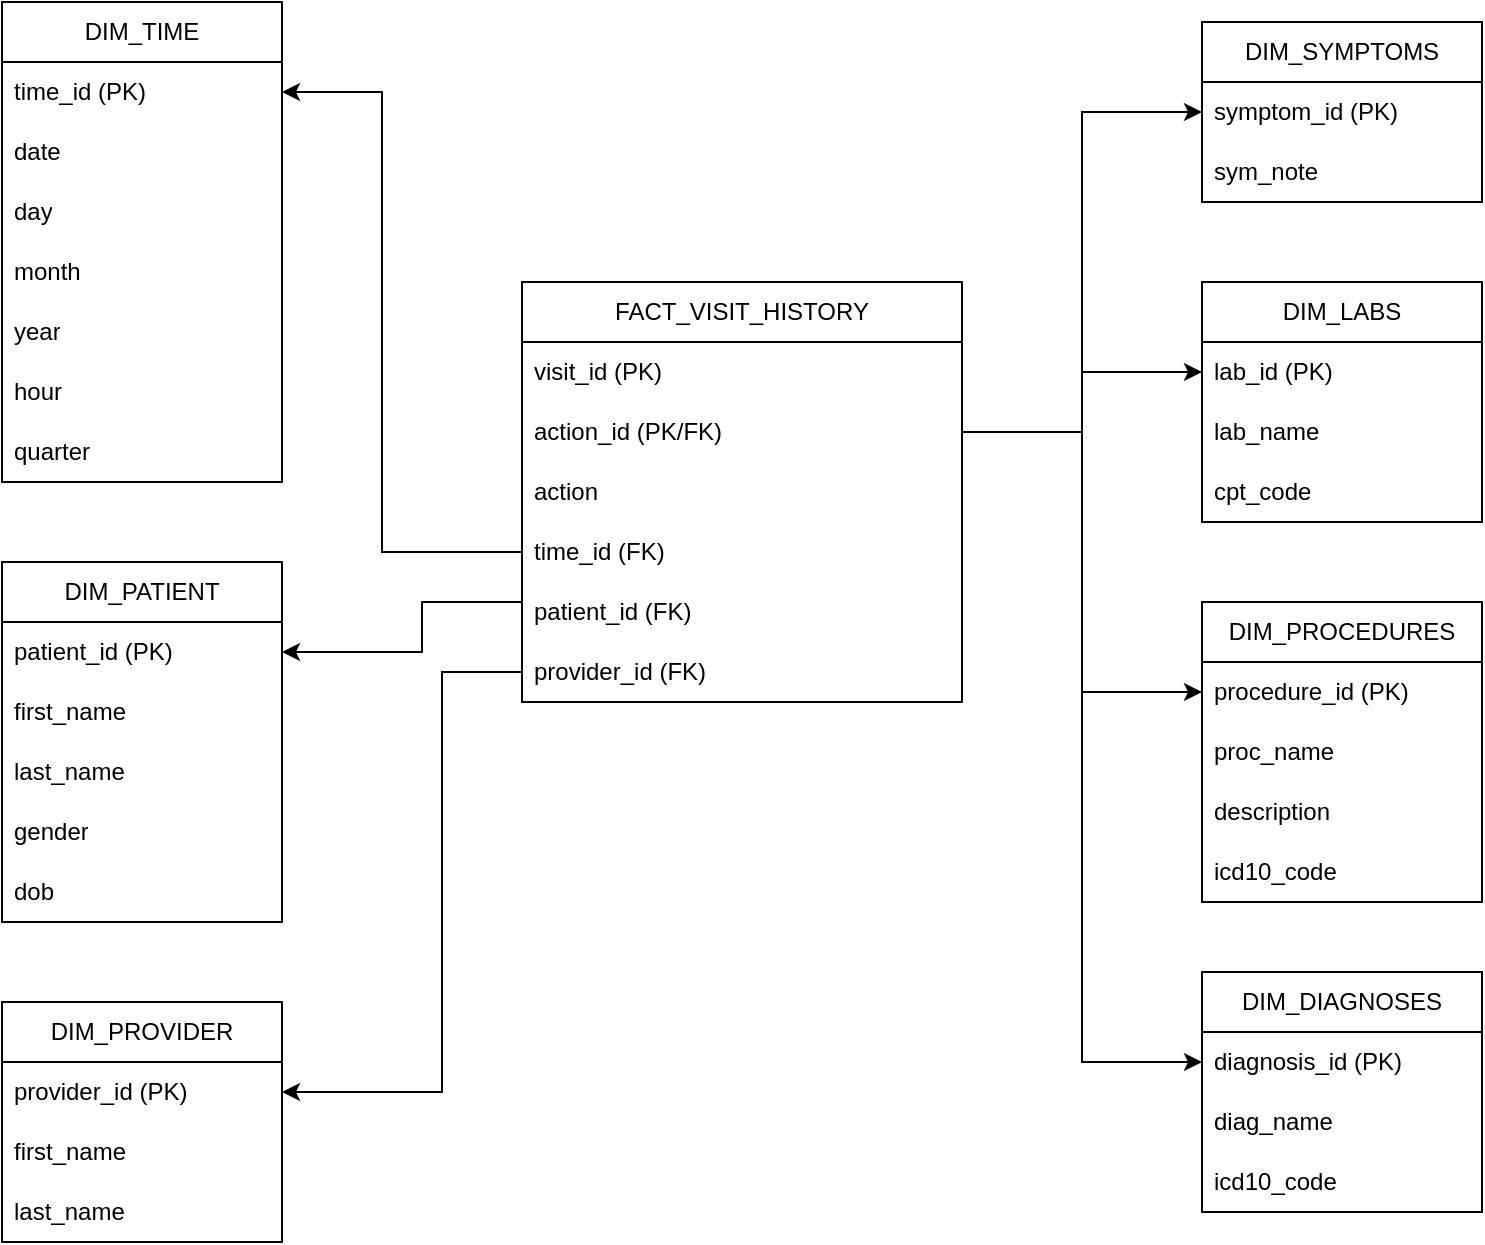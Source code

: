 <mxfile version="27.0.9">
  <diagram name="Page-1" id="A3zh73i4j1TpFUD3K1uN">
    <mxGraphModel dx="942" dy="1663" grid="1" gridSize="10" guides="1" tooltips="1" connect="1" arrows="1" fold="1" page="1" pageScale="1" pageWidth="850" pageHeight="1100" math="0" shadow="0">
      <root>
        <mxCell id="0" />
        <mxCell id="1" parent="0" />
        <mxCell id="DLNXsr5lxC3770AfFGbQ-2" value="FACT_VISIT_HISTORY" style="swimlane;fontStyle=0;childLayout=stackLayout;horizontal=1;startSize=30;horizontalStack=0;resizeParent=1;resizeParentMax=0;resizeLast=0;collapsible=1;marginBottom=0;whiteSpace=wrap;html=1;" parent="1" vertex="1">
          <mxGeometry x="311" y="-790" width="220" height="210" as="geometry">
            <mxRectangle x="210" y="70" width="170" height="30" as="alternateBounds" />
          </mxGeometry>
        </mxCell>
        <mxCell id="DLNXsr5lxC3770AfFGbQ-3" value="visit_id (PK)" style="text;strokeColor=none;fillColor=none;align=left;verticalAlign=middle;spacingLeft=4;spacingRight=4;overflow=hidden;points=[[0,0.5],[1,0.5]];portConstraint=eastwest;rotatable=0;whiteSpace=wrap;html=1;" parent="DLNXsr5lxC3770AfFGbQ-2" vertex="1">
          <mxGeometry y="30" width="220" height="30" as="geometry" />
        </mxCell>
        <mxCell id="DLNXsr5lxC3770AfFGbQ-8" value="action_id (PK/FK)" style="text;strokeColor=none;fillColor=none;align=left;verticalAlign=middle;spacingLeft=4;spacingRight=4;overflow=hidden;points=[[0,0.5],[1,0.5]];portConstraint=eastwest;rotatable=0;whiteSpace=wrap;html=1;" parent="DLNXsr5lxC3770AfFGbQ-2" vertex="1">
          <mxGeometry y="60" width="220" height="30" as="geometry" />
        </mxCell>
        <mxCell id="DLNXsr5lxC3770AfFGbQ-7" value="action" style="text;strokeColor=none;fillColor=none;align=left;verticalAlign=middle;spacingLeft=4;spacingRight=4;overflow=hidden;points=[[0,0.5],[1,0.5]];portConstraint=eastwest;rotatable=0;whiteSpace=wrap;html=1;" parent="DLNXsr5lxC3770AfFGbQ-2" vertex="1">
          <mxGeometry y="90" width="220" height="30" as="geometry" />
        </mxCell>
        <mxCell id="DLNXsr5lxC3770AfFGbQ-10" value="time_id (FK)" style="text;strokeColor=none;fillColor=none;align=left;verticalAlign=middle;spacingLeft=4;spacingRight=4;overflow=hidden;points=[[0,0.5],[1,0.5]];portConstraint=eastwest;rotatable=0;whiteSpace=wrap;html=1;" parent="DLNXsr5lxC3770AfFGbQ-2" vertex="1">
          <mxGeometry y="120" width="220" height="30" as="geometry" />
        </mxCell>
        <mxCell id="DLNXsr5lxC3770AfFGbQ-4" value="patient_id (FK)" style="text;strokeColor=none;fillColor=none;align=left;verticalAlign=middle;spacingLeft=4;spacingRight=4;overflow=hidden;points=[[0,0.5],[1,0.5]];portConstraint=eastwest;rotatable=0;whiteSpace=wrap;html=1;" parent="DLNXsr5lxC3770AfFGbQ-2" vertex="1">
          <mxGeometry y="150" width="220" height="30" as="geometry" />
        </mxCell>
        <mxCell id="DLNXsr5lxC3770AfFGbQ-5" value="provider_id&amp;nbsp;(FK)" style="text;strokeColor=none;fillColor=none;align=left;verticalAlign=middle;spacingLeft=4;spacingRight=4;overflow=hidden;points=[[0,0.5],[1,0.5]];portConstraint=eastwest;rotatable=0;whiteSpace=wrap;html=1;" parent="DLNXsr5lxC3770AfFGbQ-2" vertex="1">
          <mxGeometry y="180" width="220" height="30" as="geometry" />
        </mxCell>
        <mxCell id="DLNXsr5lxC3770AfFGbQ-14" value="DIM_TIME" style="swimlane;fontStyle=0;childLayout=stackLayout;horizontal=1;startSize=30;horizontalStack=0;resizeParent=1;resizeParentMax=0;resizeLast=0;collapsible=1;marginBottom=0;whiteSpace=wrap;html=1;" parent="1" vertex="1">
          <mxGeometry x="51" y="-930" width="140" height="240" as="geometry" />
        </mxCell>
        <mxCell id="DLNXsr5lxC3770AfFGbQ-15" value="time_id (PK)" style="text;strokeColor=none;fillColor=none;align=left;verticalAlign=middle;spacingLeft=4;spacingRight=4;overflow=hidden;points=[[0,0.5],[1,0.5]];portConstraint=eastwest;rotatable=0;whiteSpace=wrap;html=1;" parent="DLNXsr5lxC3770AfFGbQ-14" vertex="1">
          <mxGeometry y="30" width="140" height="30" as="geometry" />
        </mxCell>
        <mxCell id="DLNXsr5lxC3770AfFGbQ-16" value="date" style="text;strokeColor=none;fillColor=none;align=left;verticalAlign=middle;spacingLeft=4;spacingRight=4;overflow=hidden;points=[[0,0.5],[1,0.5]];portConstraint=eastwest;rotatable=0;whiteSpace=wrap;html=1;" parent="DLNXsr5lxC3770AfFGbQ-14" vertex="1">
          <mxGeometry y="60" width="140" height="30" as="geometry" />
        </mxCell>
        <mxCell id="DLNXsr5lxC3770AfFGbQ-17" value="day" style="text;strokeColor=none;fillColor=none;align=left;verticalAlign=middle;spacingLeft=4;spacingRight=4;overflow=hidden;points=[[0,0.5],[1,0.5]];portConstraint=eastwest;rotatable=0;whiteSpace=wrap;html=1;" parent="DLNXsr5lxC3770AfFGbQ-14" vertex="1">
          <mxGeometry y="90" width="140" height="30" as="geometry" />
        </mxCell>
        <mxCell id="DLNXsr5lxC3770AfFGbQ-18" value="month" style="text;strokeColor=none;fillColor=none;align=left;verticalAlign=middle;spacingLeft=4;spacingRight=4;overflow=hidden;points=[[0,0.5],[1,0.5]];portConstraint=eastwest;rotatable=0;whiteSpace=wrap;html=1;" parent="DLNXsr5lxC3770AfFGbQ-14" vertex="1">
          <mxGeometry y="120" width="140" height="30" as="geometry" />
        </mxCell>
        <mxCell id="DLNXsr5lxC3770AfFGbQ-19" value="year" style="text;strokeColor=none;fillColor=none;align=left;verticalAlign=middle;spacingLeft=4;spacingRight=4;overflow=hidden;points=[[0,0.5],[1,0.5]];portConstraint=eastwest;rotatable=0;whiteSpace=wrap;html=1;" parent="DLNXsr5lxC3770AfFGbQ-14" vertex="1">
          <mxGeometry y="150" width="140" height="30" as="geometry" />
        </mxCell>
        <mxCell id="DLNXsr5lxC3770AfFGbQ-20" value="hour" style="text;strokeColor=none;fillColor=none;align=left;verticalAlign=middle;spacingLeft=4;spacingRight=4;overflow=hidden;points=[[0,0.5],[1,0.5]];portConstraint=eastwest;rotatable=0;whiteSpace=wrap;html=1;" parent="DLNXsr5lxC3770AfFGbQ-14" vertex="1">
          <mxGeometry y="180" width="140" height="30" as="geometry" />
        </mxCell>
        <mxCell id="DLNXsr5lxC3770AfFGbQ-21" value="quarter" style="text;strokeColor=none;fillColor=none;align=left;verticalAlign=middle;spacingLeft=4;spacingRight=4;overflow=hidden;points=[[0,0.5],[1,0.5]];portConstraint=eastwest;rotatable=0;whiteSpace=wrap;html=1;" parent="DLNXsr5lxC3770AfFGbQ-14" vertex="1">
          <mxGeometry y="210" width="140" height="30" as="geometry" />
        </mxCell>
        <mxCell id="L_Xo5fy1KZ5IT5YEGmSx-4" value="DIM_PATIENT" style="swimlane;fontStyle=0;childLayout=stackLayout;horizontal=1;startSize=30;horizontalStack=0;resizeParent=1;resizeParentMax=0;resizeLast=0;collapsible=1;marginBottom=0;whiteSpace=wrap;html=1;" vertex="1" parent="1">
          <mxGeometry x="51" y="-650" width="140" height="180" as="geometry" />
        </mxCell>
        <mxCell id="L_Xo5fy1KZ5IT5YEGmSx-5" value="patient_id (PK)" style="text;strokeColor=none;fillColor=none;align=left;verticalAlign=middle;spacingLeft=4;spacingRight=4;overflow=hidden;points=[[0,0.5],[1,0.5]];portConstraint=eastwest;rotatable=0;whiteSpace=wrap;html=1;" vertex="1" parent="L_Xo5fy1KZ5IT5YEGmSx-4">
          <mxGeometry y="30" width="140" height="30" as="geometry" />
        </mxCell>
        <mxCell id="L_Xo5fy1KZ5IT5YEGmSx-6" value="first_name" style="text;strokeColor=none;fillColor=none;align=left;verticalAlign=middle;spacingLeft=4;spacingRight=4;overflow=hidden;points=[[0,0.5],[1,0.5]];portConstraint=eastwest;rotatable=0;whiteSpace=wrap;html=1;" vertex="1" parent="L_Xo5fy1KZ5IT5YEGmSx-4">
          <mxGeometry y="60" width="140" height="30" as="geometry" />
        </mxCell>
        <mxCell id="L_Xo5fy1KZ5IT5YEGmSx-7" value="last_name" style="text;strokeColor=none;fillColor=none;align=left;verticalAlign=middle;spacingLeft=4;spacingRight=4;overflow=hidden;points=[[0,0.5],[1,0.5]];portConstraint=eastwest;rotatable=0;whiteSpace=wrap;html=1;" vertex="1" parent="L_Xo5fy1KZ5IT5YEGmSx-4">
          <mxGeometry y="90" width="140" height="30" as="geometry" />
        </mxCell>
        <mxCell id="L_Xo5fy1KZ5IT5YEGmSx-8" value="gender" style="text;strokeColor=none;fillColor=none;align=left;verticalAlign=middle;spacingLeft=4;spacingRight=4;overflow=hidden;points=[[0,0.5],[1,0.5]];portConstraint=eastwest;rotatable=0;whiteSpace=wrap;html=1;" vertex="1" parent="L_Xo5fy1KZ5IT5YEGmSx-4">
          <mxGeometry y="120" width="140" height="30" as="geometry" />
        </mxCell>
        <mxCell id="L_Xo5fy1KZ5IT5YEGmSx-9" value="dob" style="text;strokeColor=none;fillColor=none;align=left;verticalAlign=middle;spacingLeft=4;spacingRight=4;overflow=hidden;points=[[0,0.5],[1,0.5]];portConstraint=eastwest;rotatable=0;whiteSpace=wrap;html=1;" vertex="1" parent="L_Xo5fy1KZ5IT5YEGmSx-4">
          <mxGeometry y="150" width="140" height="30" as="geometry" />
        </mxCell>
        <mxCell id="L_Xo5fy1KZ5IT5YEGmSx-10" value="DIM_PROVIDER" style="swimlane;fontStyle=0;childLayout=stackLayout;horizontal=1;startSize=30;horizontalStack=0;resizeParent=1;resizeParentMax=0;resizeLast=0;collapsible=1;marginBottom=0;whiteSpace=wrap;html=1;" vertex="1" parent="1">
          <mxGeometry x="51" y="-430" width="140" height="120" as="geometry" />
        </mxCell>
        <mxCell id="L_Xo5fy1KZ5IT5YEGmSx-11" value="provider_id (PK)" style="text;strokeColor=none;fillColor=none;align=left;verticalAlign=middle;spacingLeft=4;spacingRight=4;overflow=hidden;points=[[0,0.5],[1,0.5]];portConstraint=eastwest;rotatable=0;whiteSpace=wrap;html=1;" vertex="1" parent="L_Xo5fy1KZ5IT5YEGmSx-10">
          <mxGeometry y="30" width="140" height="30" as="geometry" />
        </mxCell>
        <mxCell id="L_Xo5fy1KZ5IT5YEGmSx-12" value="first_name" style="text;strokeColor=none;fillColor=none;align=left;verticalAlign=middle;spacingLeft=4;spacingRight=4;overflow=hidden;points=[[0,0.5],[1,0.5]];portConstraint=eastwest;rotatable=0;whiteSpace=wrap;html=1;" vertex="1" parent="L_Xo5fy1KZ5IT5YEGmSx-10">
          <mxGeometry y="60" width="140" height="30" as="geometry" />
        </mxCell>
        <mxCell id="L_Xo5fy1KZ5IT5YEGmSx-13" value="last_name" style="text;strokeColor=none;fillColor=none;align=left;verticalAlign=middle;spacingLeft=4;spacingRight=4;overflow=hidden;points=[[0,0.5],[1,0.5]];portConstraint=eastwest;rotatable=0;whiteSpace=wrap;html=1;" vertex="1" parent="L_Xo5fy1KZ5IT5YEGmSx-10">
          <mxGeometry y="90" width="140" height="30" as="geometry" />
        </mxCell>
        <mxCell id="L_Xo5fy1KZ5IT5YEGmSx-18" value="DIM_PROCEDURES" style="swimlane;fontStyle=0;childLayout=stackLayout;horizontal=1;startSize=30;horizontalStack=0;resizeParent=1;resizeParentMax=0;resizeLast=0;collapsible=1;marginBottom=0;whiteSpace=wrap;html=1;" vertex="1" parent="1">
          <mxGeometry x="651" y="-630" width="140" height="150" as="geometry" />
        </mxCell>
        <mxCell id="L_Xo5fy1KZ5IT5YEGmSx-19" value="procedure_id (PK)" style="text;strokeColor=none;fillColor=none;align=left;verticalAlign=middle;spacingLeft=4;spacingRight=4;overflow=hidden;points=[[0,0.5],[1,0.5]];portConstraint=eastwest;rotatable=0;whiteSpace=wrap;html=1;" vertex="1" parent="L_Xo5fy1KZ5IT5YEGmSx-18">
          <mxGeometry y="30" width="140" height="30" as="geometry" />
        </mxCell>
        <mxCell id="L_Xo5fy1KZ5IT5YEGmSx-20" value="proc_name" style="text;strokeColor=none;fillColor=none;align=left;verticalAlign=middle;spacingLeft=4;spacingRight=4;overflow=hidden;points=[[0,0.5],[1,0.5]];portConstraint=eastwest;rotatable=0;whiteSpace=wrap;html=1;" vertex="1" parent="L_Xo5fy1KZ5IT5YEGmSx-18">
          <mxGeometry y="60" width="140" height="30" as="geometry" />
        </mxCell>
        <mxCell id="L_Xo5fy1KZ5IT5YEGmSx-21" value="description" style="text;strokeColor=none;fillColor=none;align=left;verticalAlign=middle;spacingLeft=4;spacingRight=4;overflow=hidden;points=[[0,0.5],[1,0.5]];portConstraint=eastwest;rotatable=0;whiteSpace=wrap;html=1;" vertex="1" parent="L_Xo5fy1KZ5IT5YEGmSx-18">
          <mxGeometry y="90" width="140" height="30" as="geometry" />
        </mxCell>
        <mxCell id="L_Xo5fy1KZ5IT5YEGmSx-36" value="icd10_code" style="text;strokeColor=none;fillColor=none;align=left;verticalAlign=middle;spacingLeft=4;spacingRight=4;overflow=hidden;points=[[0,0.5],[1,0.5]];portConstraint=eastwest;rotatable=0;whiteSpace=wrap;html=1;" vertex="1" parent="L_Xo5fy1KZ5IT5YEGmSx-18">
          <mxGeometry y="120" width="140" height="30" as="geometry" />
        </mxCell>
        <mxCell id="L_Xo5fy1KZ5IT5YEGmSx-22" value="DIM_DIAGNOSES" style="swimlane;fontStyle=0;childLayout=stackLayout;horizontal=1;startSize=30;horizontalStack=0;resizeParent=1;resizeParentMax=0;resizeLast=0;collapsible=1;marginBottom=0;whiteSpace=wrap;html=1;" vertex="1" parent="1">
          <mxGeometry x="651" y="-445" width="140" height="120" as="geometry" />
        </mxCell>
        <mxCell id="L_Xo5fy1KZ5IT5YEGmSx-23" value="diagnosis_id (PK)" style="text;strokeColor=none;fillColor=none;align=left;verticalAlign=middle;spacingLeft=4;spacingRight=4;overflow=hidden;points=[[0,0.5],[1,0.5]];portConstraint=eastwest;rotatable=0;whiteSpace=wrap;html=1;" vertex="1" parent="L_Xo5fy1KZ5IT5YEGmSx-22">
          <mxGeometry y="30" width="140" height="30" as="geometry" />
        </mxCell>
        <mxCell id="L_Xo5fy1KZ5IT5YEGmSx-24" value="diag_name" style="text;strokeColor=none;fillColor=none;align=left;verticalAlign=middle;spacingLeft=4;spacingRight=4;overflow=hidden;points=[[0,0.5],[1,0.5]];portConstraint=eastwest;rotatable=0;whiteSpace=wrap;html=1;" vertex="1" parent="L_Xo5fy1KZ5IT5YEGmSx-22">
          <mxGeometry y="60" width="140" height="30" as="geometry" />
        </mxCell>
        <mxCell id="L_Xo5fy1KZ5IT5YEGmSx-25" value="icd10_code" style="text;strokeColor=none;fillColor=none;align=left;verticalAlign=middle;spacingLeft=4;spacingRight=4;overflow=hidden;points=[[0,0.5],[1,0.5]];portConstraint=eastwest;rotatable=0;whiteSpace=wrap;html=1;" vertex="1" parent="L_Xo5fy1KZ5IT5YEGmSx-22">
          <mxGeometry y="90" width="140" height="30" as="geometry" />
        </mxCell>
        <mxCell id="L_Xo5fy1KZ5IT5YEGmSx-26" value="DIM_SYMPTOMS" style="swimlane;fontStyle=0;childLayout=stackLayout;horizontal=1;startSize=30;horizontalStack=0;resizeParent=1;resizeParentMax=0;resizeLast=0;collapsible=1;marginBottom=0;whiteSpace=wrap;html=1;" vertex="1" parent="1">
          <mxGeometry x="651" y="-920" width="140" height="90" as="geometry" />
        </mxCell>
        <mxCell id="L_Xo5fy1KZ5IT5YEGmSx-27" value="symptom_id (PK)" style="text;strokeColor=none;fillColor=none;align=left;verticalAlign=middle;spacingLeft=4;spacingRight=4;overflow=hidden;points=[[0,0.5],[1,0.5]];portConstraint=eastwest;rotatable=0;whiteSpace=wrap;html=1;" vertex="1" parent="L_Xo5fy1KZ5IT5YEGmSx-26">
          <mxGeometry y="30" width="140" height="30" as="geometry" />
        </mxCell>
        <mxCell id="L_Xo5fy1KZ5IT5YEGmSx-28" value="sym_note" style="text;strokeColor=none;fillColor=none;align=left;verticalAlign=middle;spacingLeft=4;spacingRight=4;overflow=hidden;points=[[0,0.5],[1,0.5]];portConstraint=eastwest;rotatable=0;whiteSpace=wrap;html=1;" vertex="1" parent="L_Xo5fy1KZ5IT5YEGmSx-26">
          <mxGeometry y="60" width="140" height="30" as="geometry" />
        </mxCell>
        <mxCell id="L_Xo5fy1KZ5IT5YEGmSx-39" style="edgeStyle=orthogonalEdgeStyle;rounded=0;orthogonalLoop=1;jettySize=auto;html=1;exitX=1;exitY=0.5;exitDx=0;exitDy=0;entryX=0;entryY=0.5;entryDx=0;entryDy=0;" edge="1" parent="1" source="DLNXsr5lxC3770AfFGbQ-8" target="L_Xo5fy1KZ5IT5YEGmSx-31">
          <mxGeometry relative="1" as="geometry" />
        </mxCell>
        <mxCell id="L_Xo5fy1KZ5IT5YEGmSx-40" style="edgeStyle=orthogonalEdgeStyle;rounded=0;orthogonalLoop=1;jettySize=auto;html=1;exitX=1;exitY=0.5;exitDx=0;exitDy=0;entryX=0;entryY=0.5;entryDx=0;entryDy=0;" edge="1" parent="1" source="DLNXsr5lxC3770AfFGbQ-8" target="L_Xo5fy1KZ5IT5YEGmSx-27">
          <mxGeometry relative="1" as="geometry" />
        </mxCell>
        <mxCell id="L_Xo5fy1KZ5IT5YEGmSx-41" style="edgeStyle=orthogonalEdgeStyle;rounded=0;orthogonalLoop=1;jettySize=auto;html=1;exitX=1;exitY=0.5;exitDx=0;exitDy=0;entryX=0;entryY=0.5;entryDx=0;entryDy=0;" edge="1" parent="1" source="DLNXsr5lxC3770AfFGbQ-8" target="L_Xo5fy1KZ5IT5YEGmSx-23">
          <mxGeometry relative="1" as="geometry" />
        </mxCell>
        <mxCell id="L_Xo5fy1KZ5IT5YEGmSx-42" style="edgeStyle=orthogonalEdgeStyle;rounded=0;orthogonalLoop=1;jettySize=auto;html=1;exitX=0;exitY=0.5;exitDx=0;exitDy=0;entryX=1;entryY=0.5;entryDx=0;entryDy=0;" edge="1" parent="1" source="DLNXsr5lxC3770AfFGbQ-10" target="DLNXsr5lxC3770AfFGbQ-15">
          <mxGeometry relative="1" as="geometry">
            <Array as="points">
              <mxPoint x="241" y="-655" />
              <mxPoint x="241" y="-885" />
            </Array>
          </mxGeometry>
        </mxCell>
        <mxCell id="L_Xo5fy1KZ5IT5YEGmSx-43" style="edgeStyle=orthogonalEdgeStyle;rounded=0;orthogonalLoop=1;jettySize=auto;html=1;exitX=0;exitY=0.5;exitDx=0;exitDy=0;entryX=1;entryY=0.5;entryDx=0;entryDy=0;" edge="1" parent="1" source="DLNXsr5lxC3770AfFGbQ-4" target="L_Xo5fy1KZ5IT5YEGmSx-5">
          <mxGeometry relative="1" as="geometry">
            <Array as="points">
              <mxPoint x="311" y="-630" />
              <mxPoint x="261" y="-630" />
              <mxPoint x="261" y="-605" />
            </Array>
          </mxGeometry>
        </mxCell>
        <mxCell id="L_Xo5fy1KZ5IT5YEGmSx-44" style="edgeStyle=orthogonalEdgeStyle;rounded=0;orthogonalLoop=1;jettySize=auto;html=1;exitX=0;exitY=0.5;exitDx=0;exitDy=0;entryX=1;entryY=0.5;entryDx=0;entryDy=0;" edge="1" parent="1" source="DLNXsr5lxC3770AfFGbQ-5" target="L_Xo5fy1KZ5IT5YEGmSx-11">
          <mxGeometry relative="1" as="geometry">
            <Array as="points">
              <mxPoint x="271" y="-595" />
              <mxPoint x="271" y="-385" />
            </Array>
          </mxGeometry>
        </mxCell>
        <mxCell id="L_Xo5fy1KZ5IT5YEGmSx-45" value="" style="edgeStyle=orthogonalEdgeStyle;rounded=0;orthogonalLoop=1;jettySize=auto;html=1;exitX=1;exitY=0.5;exitDx=0;exitDy=0;entryX=0;entryY=0.5;entryDx=0;entryDy=0;" edge="1" parent="1" source="DLNXsr5lxC3770AfFGbQ-8" target="L_Xo5fy1KZ5IT5YEGmSx-19">
          <mxGeometry relative="1" as="geometry">
            <mxPoint x="531" y="-715" as="sourcePoint" />
            <mxPoint x="651" y="-880" as="targetPoint" />
          </mxGeometry>
        </mxCell>
        <mxCell id="L_Xo5fy1KZ5IT5YEGmSx-30" value="DIM_LABS" style="swimlane;fontStyle=0;childLayout=stackLayout;horizontal=1;startSize=30;horizontalStack=0;resizeParent=1;resizeParentMax=0;resizeLast=0;collapsible=1;marginBottom=0;whiteSpace=wrap;html=1;" vertex="1" parent="1">
          <mxGeometry x="651" y="-790" width="140" height="120" as="geometry" />
        </mxCell>
        <mxCell id="L_Xo5fy1KZ5IT5YEGmSx-31" value="lab_id (PK)" style="text;strokeColor=none;fillColor=none;align=left;verticalAlign=middle;spacingLeft=4;spacingRight=4;overflow=hidden;points=[[0,0.5],[1,0.5]];portConstraint=eastwest;rotatable=0;whiteSpace=wrap;html=1;" vertex="1" parent="L_Xo5fy1KZ5IT5YEGmSx-30">
          <mxGeometry y="30" width="140" height="30" as="geometry" />
        </mxCell>
        <mxCell id="L_Xo5fy1KZ5IT5YEGmSx-32" value="lab_name" style="text;strokeColor=none;fillColor=none;align=left;verticalAlign=middle;spacingLeft=4;spacingRight=4;overflow=hidden;points=[[0,0.5],[1,0.5]];portConstraint=eastwest;rotatable=0;whiteSpace=wrap;html=1;" vertex="1" parent="L_Xo5fy1KZ5IT5YEGmSx-30">
          <mxGeometry y="60" width="140" height="30" as="geometry" />
        </mxCell>
        <mxCell id="L_Xo5fy1KZ5IT5YEGmSx-33" value="cpt_code" style="text;strokeColor=none;fillColor=none;align=left;verticalAlign=middle;spacingLeft=4;spacingRight=4;overflow=hidden;points=[[0,0.5],[1,0.5]];portConstraint=eastwest;rotatable=0;whiteSpace=wrap;html=1;" vertex="1" parent="L_Xo5fy1KZ5IT5YEGmSx-30">
          <mxGeometry y="90" width="140" height="30" as="geometry" />
        </mxCell>
      </root>
    </mxGraphModel>
  </diagram>
</mxfile>
